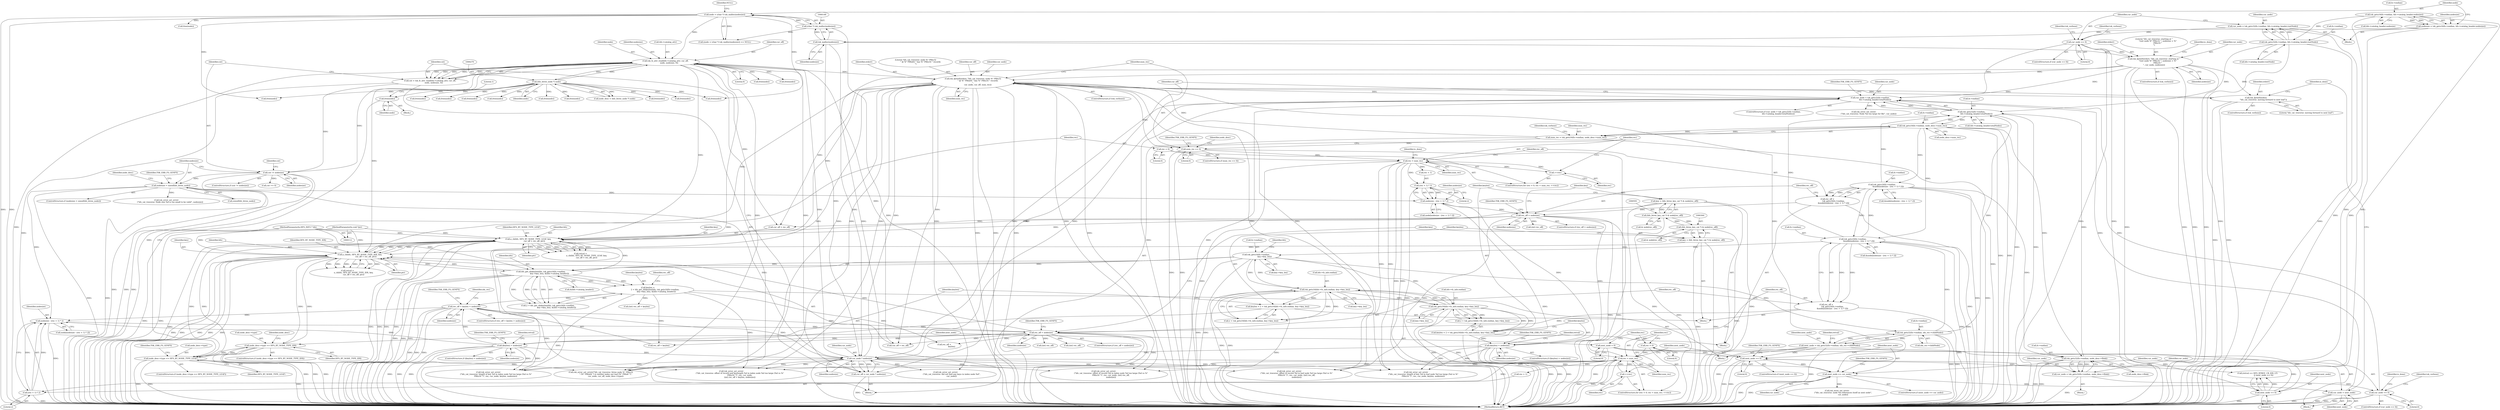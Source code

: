 digraph "1_sleuthkit_bc04aa017c0bd297de8a3b7fc40ffc6ddddbb95d@API" {
"1000622" [label="(Call,free(node))"];
"1000269" [label="(Call,(hfs_btree_node *) node)"];
"1000227" [label="(Call,tsk_fs_attr_read(hfs->catalog_attr, cur_off,\n            node, nodesize, 0))"];
"1000220" [label="(Call,cur_off = cur_node * nodesize)"];
"1000222" [label="(Call,cur_node * nodesize)"];
"1000199" [label="(Call,cur_node > tsk_getu32(fs->endian,\n                hfs->catalog_header.totalNodes))"];
"1000283" [label="(Call,tsk_fprintf(stderr, \"hfs_cat_traverse: node %\" PRIu32\n                \" @ %\" PRIu64 \" has %\" PRIu16 \" records\n\",\n                cur_node, cur_off, num_rec))"];
"1000181" [label="(Call,tsk_fprintf(stderr, \"hfs_cat_traverse: starting at \"\n            \"root node %\" PRIu32 \"; nodesize = %\"\n            PRIu16 \"\n\", cur_node, nodesize))"];
"1000166" [label="(Call,cur_node == 0)"];
"1000154" [label="(Call,cur_node = tsk_getu32(fs->endian, hfs->catalog_header.rootNode))"];
"1000156" [label="(Call,tsk_getu32(fs->endian, hfs->catalog_header.rootNode))"];
"1000134" [label="(Call,tsk_getu16(fs->endian, hfs->catalog_header.nodesize))"];
"1000149" [label="(Call,tsk_malloc(nodesize))"];
"1000132" [label="(Call,nodesize = tsk_getu16(fs->endian, hfs->catalog_header.nodesize))"];
"1000683" [label="(Call,tsk_fprintf(stderr,\n                        \"hfs_cat_traverse: moving forward to next leaf\"))"];
"1000272" [label="(Call,num_rec = tsk_getu16(fs->endian, node_desc->num_rec))"];
"1000274" [label="(Call,tsk_getu16(fs->endian, node_desc->num_rec))"];
"1000201" [label="(Call,tsk_getu32(fs->endian,\n                hfs->catalog_header.totalNodes))"];
"1000555" [label="(Call,tsk_getu16(fs->endian,\n                    &node[nodesize - (rec + 1) * 2]))"];
"1000328" [label="(Call,tsk_getu16(fs->endian,\n                    &node[nodesize - (rec + 1) * 2]))"];
"1000486" [label="(Call,tsk_getu32(fs->endian, idx_rec->childNode))"];
"1000440" [label="(Call,tsk_getu16(fs->endian,\n                            key->key_len))"];
"1000373" [label="(Call,tsk_getu16(hfs->fs_info.endian, key->key_len))"];
"1000600" [label="(Call,tsk_getu16(hfs->fs_info.endian, key->key_len))"];
"1000666" [label="(Call,tsk_getu32(fs->endian, node_desc->flink))"];
"1000527" [label="(Call,cur_node = next_node)"];
"1000514" [label="(Call,next_node == cur_node)"];
"1000500" [label="(Call,next_node == 0)"];
"1000308" [label="(Call,next_node = 0)"];
"1000428" [label="(Call,next_node == 0)"];
"1000484" [label="(Call,next_node = tsk_getu32(fs->endian, idx_rec->childNode))"];
"1000674" [label="(Call,cur_node == 0)"];
"1000664" [label="(Call,cur_node = tsk_getu32(fs->endian, node_desc->flink))"];
"1000253" [label="(Call,nodesize < sizeof(hfs_btree_node))"];
"1000236" [label="(Call,cnt != nodesize)"];
"1000225" [label="(Call,cnt = tsk_fs_attr_read(hfs->catalog_attr, cur_off,\n            node, nodesize, 0))"];
"1000610" [label="(Call,(keylen) > nodesize)"];
"1000596" [label="(Call,keylen = 2 + tsk_getu16(hfs->fs_info.endian, key->key_len))"];
"1000570" [label="(Call,rec_off > nodesize)"];
"1000553" [label="(Call,rec_off =\n                    tsk_getu16(fs->endian,\n                    &node[nodesize - (rec + 1) * 2]))"];
"1000562" [label="(Call,nodesize - (rec + 1) * 2)"];
"1000564" [label="(Call,(rec + 1) * 2)"];
"1000543" [label="(Call,rec < num_rec)"];
"1000546" [label="(Call,++rec)"];
"1000540" [label="(Call,rec = 0)"];
"1000290" [label="(Call,num_rec == 0)"];
"1000452" [label="(Call,rec_off + keylen > nodesize)"];
"1000343" [label="(Call,rec_off > nodesize)"];
"1000326" [label="(Call,rec_off =\n                    tsk_getu16(fs->endian,\n                    &node[nodesize - (rec + 1) * 2]))"];
"1000335" [label="(Call,nodesize - (rec + 1) * 2)"];
"1000383" [label="(Call,(keylen) > nodesize)"];
"1000369" [label="(Call,keylen = 2 + tsk_getu16(hfs->fs_info.endian, key->key_len))"];
"1000337" [label="(Call,(rec + 1) * 2)"];
"1000316" [label="(Call,rec < num_rec)"];
"1000319" [label="(Call,++rec)"];
"1000313" [label="(Call,rec = 0)"];
"1000434" [label="(Call,keylen =\n                        2 + hfs_get_idxkeylen(hfs, tsk_getu16(fs->endian,\n                            key->key_len), &(hfs->catalog_header)))"];
"1000438" [label="(Call,hfs_get_idxkeylen(hfs, tsk_getu16(fs->endian,\n                            key->key_len), &(hfs->catalog_header)))"];
"1000401" [label="(Call,a_cb(hfs, HFS_BT_NODE_TYPE_IDX, key,\n                    cur_off + rec_off, ptr))"];
"1000628" [label="(Call,a_cb(hfs, HFS_BT_NODE_TYPE_LEAF, key,\n                    cur_off + rec_off, ptr))"];
"1000113" [label="(MethodParameterIn,HFS_INFO * hfs)"];
"1000532" [label="(Call,node_desc->type == HFS_BT_NODE_TYPE_LEAF)"];
"1000301" [label="(Call,node_desc->type == HFS_BT_NODE_TYPE_IDX)"];
"1000588" [label="(Call,key = (hfs_btree_key_cat *) & node[rec_off])"];
"1000590" [label="(Call,(hfs_btree_key_cat *) & node[rec_off])"];
"1000363" [label="(Call,(hfs_btree_key_cat *) & node[rec_off])"];
"1000115" [label="(MethodParameterIn,void *ptr)"];
"1000361" [label="(Call,key = (hfs_btree_key_cat *) & node[rec_off])"];
"1000145" [label="(Call,node = (char *) tsk_malloc(nodesize))"];
"1000147" [label="(Call,(char *) tsk_malloc(nodesize))"];
"1000611" [label="(Identifier,keylen)"];
"1000281" [label="(ControlStructure,if (tsk_verbose))"];
"1000321" [label="(Block,)"];
"1000222" [label="(Call,cur_node * nodesize)"];
"1000622" [label="(Call,free(node))"];
"1000273" [label="(Identifier,num_rec)"];
"1000312" [label="(ControlStructure,for (rec = 0; rec < num_rec; ++rec))"];
"1000116" [label="(Block,)"];
"1000300" [label="(ControlStructure,if (node_desc->type == HFS_BT_NODE_TYPE_IDX))"];
"1000303" [label="(Identifier,node_desc)"];
"1000572" [label="(Identifier,nodesize)"];
"1000373" [label="(Call,tsk_getu16(hfs->fs_info.endian, key->key_len))"];
"1000183" [label="(Literal,\"hfs_cat_traverse: starting at \"\n            \"root node %\" PRIu32 \"; nodesize = %\"\n            PRIu16 \"\n\")"];
"1000486" [label="(Call,tsk_getu32(fs->endian, idx_rec->childNode))"];
"1000544" [label="(Identifier,rec)"];
"1000371" [label="(Call,2 + tsk_getu16(hfs->fs_info.endian, key->key_len))"];
"1000439" [label="(Identifier,hfs)"];
"1000205" [label="(Call,hfs->catalog_header.totalNodes)"];
"1000454" [label="(Identifier,rec_off)"];
"1000532" [label="(Call,node_desc->type == HFS_BT_NODE_TYPE_LEAF)"];
"1000199" [label="(Call,cur_node > tsk_getu32(fs->endian,\n                hfs->catalog_header.totalNodes))"];
"1000291" [label="(Identifier,num_rec)"];
"1000310" [label="(Literal,0)"];
"1000613" [label="(Block,)"];
"1000285" [label="(Literal,\"hfs_cat_traverse: node %\" PRIu32\n                \" @ %\" PRIu64 \" has %\" PRIu16 \" records\n\")"];
"1000369" [label="(Call,keylen = 2 + tsk_getu16(hfs->fs_info.endian, key->key_len))"];
"1000670" [label="(Call,node_desc->flink)"];
"1000519" [label="(Identifier,TSK_ERR_FS_GENFS)"];
"1000235" [label="(ControlStructure,if (cnt != nodesize))"];
"1000481" [label="(Call,rec_off +\n                        keylen)"];
"1000564" [label="(Call,(rec + 1) * 2)"];
"1000327" [label="(Identifier,rec_off)"];
"1000302" [label="(Call,node_desc->type)"];
"1000231" [label="(Identifier,cur_off)"];
"1000520" [label="(Call,tsk_error_set_errstr\n                    (\"hfs_cat_traverse: node %d references itself as next node\",\n                    cur_node))"];
"1000701" [label="(Call,free(node))"];
"1000506" [label="(Call,tsk_error_set_errstr\n                    (\"hfs_cat_traverse: did not find any keys in index node %d\",\n                    cur_node))"];
"1000681" [label="(ControlStructure,if (tsk_verbose))"];
"1000542" [label="(Literal,0)"];
"1000133" [label="(Identifier,nodesize)"];
"1000134" [label="(Call,tsk_getu16(fs->endian, hfs->catalog_header.nodesize))"];
"1000166" [label="(Call,cur_node == 0)"];
"1000202" [label="(Call,fs->endian)"];
"1000440" [label="(Call,tsk_getu16(fs->endian,\n                            key->key_len))"];
"1000529" [label="(Identifier,next_node)"];
"1000684" [label="(Identifier,stderr)"];
"1000328" [label="(Call,tsk_getu16(fs->endian,\n                    &node[nodesize - (rec + 1) * 2]))"];
"1000513" [label="(ControlStructure,if (next_node == cur_node))"];
"1000227" [label="(Call,tsk_fs_attr_read(hfs->catalog_attr, cur_off,\n            node, nodesize, 0))"];
"1000287" [label="(Identifier,cur_off)"];
"1000666" [label="(Call,tsk_getu32(fs->endian, node_desc->flink))"];
"1000271" [label="(Identifier,node)"];
"1000290" [label="(Call,num_rec == 0)"];
"1000569" [label="(ControlStructure,if (rec_off > nodesize))"];
"1000516" [label="(Identifier,cur_node)"];
"1000560" [label="(Call,node[nodesize - (rec + 1) * 2])"];
"1000539" [label="(ControlStructure,for (rec = 0; rec < num_rec; ++rec))"];
"1000435" [label="(Identifier,keylen)"];
"1000592" [label="(Call,& node[rec_off])"];
"1000606" [label="(Call,key->key_len)"];
"1000431" [label="(Block,)"];
"1000232" [label="(Identifier,node)"];
"1000565" [label="(Call,rec + 1)"];
"1000514" [label="(Call,next_node == cur_node)"];
"1000697" [label="(Call,free(node))"];
"1000132" [label="(Call,nodesize = tsk_getu16(fs->endian, hfs->catalog_header.nodesize))"];
"1000568" [label="(Literal,2)"];
"1000674" [label="(Call,cur_node == 0)"];
"1000559" [label="(Call,&node[nodesize - (rec + 1) * 2])"];
"1000314" [label="(Identifier,rec)"];
"1000667" [label="(Call,fs->endian)"];
"1000374" [label="(Call,hfs->fs_info.endian)"];
"1000576" [label="(Call,tsk_error_set_errstr\n                        (\"hfs_cat_traverse: offset of record %d in leaf node %d too large (%d vs %\"\n                        PRIu16 \")\", rec, cur_node, (int) rec_off,\n                        nodesize))"];
"1000563" [label="(Identifier,nodesize)"];
"1000500" [label="(Call,next_node == 0)"];
"1000676" [label="(Literal,0)"];
"1000547" [label="(Identifier,rec)"];
"1000309" [label="(Identifier,next_node)"];
"1000180" [label="(Identifier,tsk_verbose)"];
"1000292" [label="(Literal,0)"];
"1000282" [label="(Identifier,tsk_verbose)"];
"1000269" [label="(Call,(hfs_btree_node *) node)"];
"1000263" [label="(Call,free(node))"];
"1000664" [label="(Call,cur_node = tsk_getu32(fs->endian, node_desc->flink))"];
"1000241" [label="(Call,cnt >= 0)"];
"1000597" [label="(Identifier,keylen)"];
"1000534" [label="(Identifier,node_desc)"];
"1000590" [label="(Call,(hfs_btree_key_cat *) & node[rec_off])"];
"1000628" [label="(Call,a_cb(hfs, HFS_BT_NODE_TYPE_LEAF, key,\n                    cur_off + rec_off, ptr))"];
"1000388" [label="(Identifier,TSK_ERR_FS_GENFS)"];
"1000151" [label="(Identifier,NULL)"];
"1000255" [label="(Call,sizeof(hfs_btree_node))"];
"1000335" [label="(Call,nodesize - (rec + 1) * 2)"];
"1000404" [label="(Identifier,key)"];
"1000333" [label="(Call,node[nodesize - (rec + 1) * 2])"];
"1000459" [label="(Identifier,TSK_ERR_FS_GENFS)"];
"1000341" [label="(Literal,2)"];
"1000286" [label="(Identifier,cur_node)"];
"1000200" [label="(Identifier,cur_node)"];
"1000320" [label="(Identifier,rec)"];
"1000382" [label="(ControlStructure,if ((keylen) > nodesize))"];
"1000343" [label="(Call,rec_off > nodesize)"];
"1000318" [label="(Identifier,num_rec)"];
"1000113" [label="(MethodParameterIn,HFS_INFO * hfs)"];
"1000316" [label="(Call,rec < num_rec)"];
"1000348" [label="(Identifier,TSK_ERR_FS_GENFS)"];
"1000289" [label="(ControlStructure,if (num_rec == 0))"];
"1000384" [label="(Identifier,keylen)"];
"1000181" [label="(Call,tsk_fprintf(stderr, \"hfs_cat_traverse: starting at \"\n            \"root node %\" PRIu32 \"; nodesize = %\"\n            PRIu16 \"\n\", cur_node, nodesize))"];
"1000223" [label="(Identifier,cur_node)"];
"1000185" [label="(Identifier,nodesize)"];
"1000465" [label="(Call,(int) rec_off)"];
"1000555" [label="(Call,tsk_getu16(fs->endian,\n                    &node[nodesize - (rec + 1) * 2]))"];
"1000274" [label="(Call,tsk_getu16(fs->endian, node_desc->num_rec))"];
"1000370" [label="(Identifier,keylen)"];
"1000135" [label="(Call,fs->endian)"];
"1000429" [label="(Identifier,next_node)"];
"1000683" [label="(Call,tsk_fprintf(stderr,\n                        \"hfs_cat_traverse: moving forward to next leaf\"))"];
"1000528" [label="(Identifier,cur_node)"];
"1000609" [label="(ControlStructure,if ((keylen) > nodesize))"];
"1000165" [label="(ControlStructure,if (cur_node == 0))"];
"1000308" [label="(Call,next_node = 0)"];
"1000570" [label="(Call,rec_off > nodesize)"];
"1000171" [label="(Identifier,tsk_verbose)"];
"1000395" [label="(Call,free(node))"];
"1000267" [label="(Call,node_desc = (hfs_btree_node *) node)"];
"1000545" [label="(Identifier,num_rec)"];
"1000361" [label="(Call,key = (hfs_btree_key_cat *) & node[rec_off])"];
"1000580" [label="(Call,(int) rec_off)"];
"1000363" [label="(Call,(hfs_btree_key_cat *) & node[rec_off])"];
"1000554" [label="(Identifier,rec_off)"];
"1000562" [label="(Call,nodesize - (rec + 1) * 2)"];
"1000661" [label="(Identifier,is_done)"];
"1000533" [label="(Call,node_desc->type)"];
"1000673" [label="(ControlStructure,if (cur_node == 0))"];
"1000342" [label="(ControlStructure,if (rec_off > nodesize))"];
"1000288" [label="(Identifier,num_rec)"];
"1000453" [label="(Call,rec_off + keylen)"];
"1000631" [label="(Identifier,key)"];
"1000147" [label="(Call,(char *) tsk_malloc(nodesize))"];
"1000548" [label="(Block,)"];
"1000543" [label="(Call,rec < num_rec)"];
"1000317" [label="(Identifier,rec)"];
"1000284" [label="(Identifier,stderr)"];
"1000216" [label="(Call,free(node))"];
"1000149" [label="(Call,tsk_malloc(nodesize))"];
"1000242" [label="(Identifier,cnt)"];
"1000399" [label="(Call,retval =\n                    a_cb(hfs, HFS_BT_NODE_TYPE_IDX, key,\n                    cur_off + rec_off, ptr))"];
"1000401" [label="(Call,a_cb(hfs, HFS_BT_NODE_TYPE_IDX, key,\n                    cur_off + rec_off, ptr))"];
"1000233" [label="(Identifier,nodesize)"];
"1000168" [label="(Literal,0)"];
"1000306" [label="(Block,)"];
"1000515" [label="(Identifier,next_node)"];
"1000430" [label="(Literal,0)"];
"1000238" [label="(Identifier,nodesize)"];
"1000349" [label="(Call,tsk_error_set_errstr\n                        (\"hfs_cat_traverse: offset of record %d in index node %d too large (%d vs %\"\n                        PRIu16 \")\", rec, cur_node, (int) rec_off,\n                        nodesize))"];
"1000452" [label="(Call,rec_off + keylen > nodesize)"];
"1000546" [label="(Call,++rec)"];
"1000402" [label="(Identifier,hfs)"];
"1000571" [label="(Identifier,rec_off)"];
"1000444" [label="(Call,key->key_len)"];
"1000487" [label="(Call,fs->endian)"];
"1000248" [label="(Call,free(node))"];
"1000254" [label="(Identifier,nodesize)"];
"1000301" [label="(Call,node_desc->type == HFS_BT_NODE_TYPE_IDX)"];
"1000499" [label="(ControlStructure,if (next_node == 0))"];
"1000584" [label="(Call,free(node))"];
"1000400" [label="(Identifier,retval)"];
"1000627" [label="(Identifier,retval)"];
"1000495" [label="(Identifier,retval)"];
"1000588" [label="(Call,key = (hfs_btree_key_cat *) & node[rec_off])"];
"1000144" [label="(Call,(node = (char *) tsk_malloc(nodesize)) == NULL)"];
"1000540" [label="(Call,rec = 0)"];
"1000449" [label="(Identifier,hfs)"];
"1000193" [label="(Block,)"];
"1000353" [label="(Call,(int) rec_off)"];
"1000616" [label="(Call,tsk_error_set_errstr\n                        (\"hfs_cat_traverse: length of key %d in leaf node %d too large (%d vs %\"\n                        PRIu16 \")\", rec, cur_node, keylen, nodesize))"];
"1000705" [label="(MethodReturn,RET)"];
"1000138" [label="(Call,hfs->catalog_header.nodesize)"];
"1000272" [label="(Call,num_rec = tsk_getu16(fs->endian, node_desc->num_rec))"];
"1000379" [label="(Call,key->key_len)"];
"1000598" [label="(Call,2 + tsk_getu16(hfs->fs_info.endian, key->key_len))"];
"1000295" [label="(Identifier,TSK_ERR_FS_GENFS)"];
"1000655" [label="(Call,free(node))"];
"1000329" [label="(Call,fs->endian)"];
"1000470" [label="(Call,free(node))"];
"1000226" [label="(Identifier,cnt)"];
"1000632" [label="(Call,cur_off + rec_off)"];
"1000485" [label="(Identifier,next_node)"];
"1000451" [label="(ControlStructure,if (rec_off + keylen > nodesize))"];
"1000447" [label="(Call,&(hfs->catalog_header))"];
"1000115" [label="(MethodParameterIn,void *ptr)"];
"1000556" [label="(Call,fs->endian)"];
"1000408" [label="(Identifier,ptr)"];
"1000484" [label="(Call,next_node = tsk_getu32(fs->endian, idx_rec->childNode))"];
"1000596" [label="(Call,keylen = 2 + tsk_getu16(hfs->fs_info.endian, key->key_len))"];
"1000635" [label="(Identifier,ptr)"];
"1000283" [label="(Call,tsk_fprintf(stderr, \"hfs_cat_traverse: node %\" PRIu32\n                \" @ %\" PRIu64 \" has %\" PRIu16 \" records\n\",\n                cur_node, cur_off, num_rec))"];
"1000236" [label="(Call,cnt != nodesize)"];
"1000278" [label="(Call,node_desc->num_rec)"];
"1000460" [label="(Call,tsk_error_set_errstr\n                            (\"hfs_cat_traverse: offset of record and keylength %d in index node %d too large (%d vs %\"\n                            PRIu16 \")\", rec, cur_node,\n                            (int) rec_off + keylen, nodesize))"];
"1000150" [label="(Identifier,nodesize)"];
"1000612" [label="(Identifier,nodesize)"];
"1000253" [label="(Call,nodesize < sizeof(hfs_btree_node))"];
"1000541" [label="(Identifier,rec)"];
"1000305" [label="(Identifier,HFS_BT_NODE_TYPE_IDX)"];
"1000365" [label="(Call,& node[rec_off])"];
"1000201" [label="(Call,tsk_getu32(fs->endian,\n                hfs->catalog_header.totalNodes))"];
"1000167" [label="(Identifier,cur_node)"];
"1000296" [label="(Call,free(node))"];
"1000145" [label="(Call,node = (char *) tsk_malloc(nodesize))"];
"1000268" [label="(Identifier,node_desc)"];
"1000357" [label="(Call,free(node))"];
"1000220" [label="(Call,cur_off = cur_node * nodesize)"];
"1000475" [label="(Identifier,idx_rec)"];
"1000319" [label="(Call,++rec)"];
"1000690" [label="(Call,tsk_error_set_errstr(\"hfs_cat_traverse: btree node %\" PRIu32\n                \" (%\" PRIu64 \") is neither index nor leaf (%\" PRIu8 \")\",\n                cur_node, cur_off, node_desc->type))"];
"1000464" [label="(Call,(int) rec_off + keylen)"];
"1000630" [label="(Identifier,HFS_BT_NODE_TYPE_LEAF)"];
"1000313" [label="(Call,rec = 0)"];
"1000383" [label="(Call,(keylen) > nodesize)"];
"1000505" [label="(Identifier,TSK_ERR_FS_GENFS)"];
"1000626" [label="(Call,retval =\n                    a_cb(hfs, HFS_BT_NODE_TYPE_LEAF, key,\n                    cur_off + rec_off, ptr))"];
"1000157" [label="(Call,fs->endian)"];
"1000531" [label="(ControlStructure,if (node_desc->type == HFS_BT_NODE_TYPE_LEAF))"];
"1000234" [label="(Literal,0)"];
"1000601" [label="(Call,hfs->fs_info.endian)"];
"1000337" [label="(Call,(rec + 1) * 2)"];
"1000623" [label="(Identifier,node)"];
"1000155" [label="(Identifier,cur_node)"];
"1000326" [label="(Call,rec_off =\n                    tsk_getu16(fs->endian,\n                    &node[nodesize - (rec + 1) * 2]))"];
"1000438" [label="(Call,hfs_get_idxkeylen(hfs, tsk_getu16(fs->endian,\n                            key->key_len), &(hfs->catalog_header)))"];
"1000682" [label="(Identifier,tsk_verbose)"];
"1000441" [label="(Call,fs->endian)"];
"1000501" [label="(Identifier,next_node)"];
"1000385" [label="(Identifier,nodesize)"];
"1000252" [label="(ControlStructure,if (nodesize < sizeof(hfs_btree_node)))"];
"1000575" [label="(Identifier,TSK_ERR_FS_GENFS)"];
"1000212" [label="(Identifier,TSK_ERR_FS_GENFS)"];
"1000187" [label="(Identifier,is_done)"];
"1000490" [label="(Call,idx_rec->childNode)"];
"1000629" [label="(Identifier,hfs)"];
"1000184" [label="(Identifier,cur_node)"];
"1000434" [label="(Call,keylen =\n                        2 + hfs_get_idxkeylen(hfs, tsk_getu16(fs->endian,\n                            key->key_len), &(hfs->catalog_header)))"];
"1000345" [label="(Identifier,nodesize)"];
"1000589" [label="(Identifier,key)"];
"1000221" [label="(Identifier,cur_off)"];
"1000553" [label="(Call,rec_off =\n                    tsk_getu16(fs->endian,\n                    &node[nodesize - (rec + 1) * 2]))"];
"1000344" [label="(Identifier,rec_off)"];
"1000403" [label="(Identifier,HFS_BT_NODE_TYPE_IDX)"];
"1000685" [label="(Literal,\"hfs_cat_traverse: moving forward to next leaf\")"];
"1000456" [label="(Identifier,nodesize)"];
"1000315" [label="(Literal,0)"];
"1000228" [label="(Call,hfs->catalog_attr)"];
"1000675" [label="(Identifier,cur_node)"];
"1000237" [label="(Identifier,cnt)"];
"1000336" [label="(Identifier,nodesize)"];
"1000536" [label="(Identifier,HFS_BT_NODE_TYPE_LEAF)"];
"1000418" [label="(Call,free(node))"];
"1000154" [label="(Call,cur_node = tsk_getu32(fs->endian, hfs->catalog_header.rootNode))"];
"1000225" [label="(Call,cnt = tsk_fs_attr_read(hfs->catalog_attr, cur_off,\n            node, nodesize, 0))"];
"1000663" [label="(Block,)"];
"1000625" [label="(Literal,1)"];
"1000600" [label="(Call,tsk_getu16(hfs->fs_info.endian, key->key_len))"];
"1000615" [label="(Identifier,TSK_ERR_FS_GENFS)"];
"1000679" [label="(Identifier,is_done)"];
"1000502" [label="(Literal,0)"];
"1000405" [label="(Call,cur_off + rec_off)"];
"1000275" [label="(Call,fs->endian)"];
"1000259" [label="(Identifier,TSK_ERR_FS_GENFS)"];
"1000362" [label="(Identifier,key)"];
"1000182" [label="(Identifier,stderr)"];
"1000428" [label="(Call,next_node == 0)"];
"1000689" [label="(Identifier,TSK_ERR_FS_GENFS)"];
"1000610" [label="(Call,(keylen) > nodesize)"];
"1000527" [label="(Call,cur_node = next_node)"];
"1000156" [label="(Call,tsk_getu32(fs->endian, hfs->catalog_header.rootNode))"];
"1000224" [label="(Identifier,nodesize)"];
"1000198" [label="(ControlStructure,if (cur_node > tsk_getu32(fs->endian,\n                hfs->catalog_header.totalNodes)))"];
"1000332" [label="(Call,&node[nodesize - (rec + 1) * 2])"];
"1000191" [label="(Identifier,is_done)"];
"1000179" [label="(ControlStructure,if (tsk_verbose))"];
"1000665" [label="(Identifier,cur_node)"];
"1000436" [label="(Call,2 + hfs_get_idxkeylen(hfs, tsk_getu16(fs->endian,\n                            key->key_len), &(hfs->catalog_header)))"];
"1000424" [label="(Call,(retval == HFS_BTREE_CB_IDX_LT)\n                    || (next_node == 0))"];
"1000160" [label="(Call,hfs->catalog_header.rootNode)"];
"1000338" [label="(Call,rec + 1)"];
"1000146" [label="(Identifier,node)"];
"1000175" [label="(Call,free(node))"];
"1000260" [label="(Call,tsk_error_set_errstr\n            (\"hfs_cat_traverse: Node size %d is too small to be valid\", nodesize))"];
"1000213" [label="(Call,tsk_error_set_errstr\n                (\"hfs_cat_traverse: Node %d too large for file\", cur_node))"];
"1000389" [label="(Call,tsk_error_set_errstr\n                         (\"hfs_cat_traverse: length of key %d in index node %d too large (%d vs %\"\n                        PRIu16 \")\", rec, cur_node, keylen, nodesize))"];
"1000622" -> "1000613"  [label="AST: "];
"1000622" -> "1000623"  [label="CFG: "];
"1000623" -> "1000622"  [label="AST: "];
"1000625" -> "1000622"  [label="CFG: "];
"1000622" -> "1000705"  [label="DDG: "];
"1000269" -> "1000622"  [label="DDG: "];
"1000269" -> "1000267"  [label="AST: "];
"1000269" -> "1000271"  [label="CFG: "];
"1000270" -> "1000269"  [label="AST: "];
"1000271" -> "1000269"  [label="AST: "];
"1000267" -> "1000269"  [label="CFG: "];
"1000269" -> "1000216"  [label="DDG: "];
"1000269" -> "1000227"  [label="DDG: "];
"1000269" -> "1000267"  [label="DDG: "];
"1000227" -> "1000269"  [label="DDG: "];
"1000269" -> "1000296"  [label="DDG: "];
"1000269" -> "1000357"  [label="DDG: "];
"1000269" -> "1000395"  [label="DDG: "];
"1000269" -> "1000418"  [label="DDG: "];
"1000269" -> "1000470"  [label="DDG: "];
"1000269" -> "1000584"  [label="DDG: "];
"1000269" -> "1000655"  [label="DDG: "];
"1000269" -> "1000697"  [label="DDG: "];
"1000269" -> "1000701"  [label="DDG: "];
"1000227" -> "1000225"  [label="AST: "];
"1000227" -> "1000234"  [label="CFG: "];
"1000228" -> "1000227"  [label="AST: "];
"1000231" -> "1000227"  [label="AST: "];
"1000232" -> "1000227"  [label="AST: "];
"1000233" -> "1000227"  [label="AST: "];
"1000234" -> "1000227"  [label="AST: "];
"1000225" -> "1000227"  [label="CFG: "];
"1000227" -> "1000705"  [label="DDG: "];
"1000227" -> "1000705"  [label="DDG: "];
"1000227" -> "1000225"  [label="DDG: "];
"1000227" -> "1000225"  [label="DDG: "];
"1000227" -> "1000225"  [label="DDG: "];
"1000227" -> "1000225"  [label="DDG: "];
"1000227" -> "1000225"  [label="DDG: "];
"1000220" -> "1000227"  [label="DDG: "];
"1000145" -> "1000227"  [label="DDG: "];
"1000222" -> "1000227"  [label="DDG: "];
"1000227" -> "1000236"  [label="DDG: "];
"1000227" -> "1000248"  [label="DDG: "];
"1000227" -> "1000263"  [label="DDG: "];
"1000227" -> "1000283"  [label="DDG: "];
"1000227" -> "1000401"  [label="DDG: "];
"1000227" -> "1000405"  [label="DDG: "];
"1000227" -> "1000628"  [label="DDG: "];
"1000227" -> "1000632"  [label="DDG: "];
"1000227" -> "1000690"  [label="DDG: "];
"1000220" -> "1000193"  [label="AST: "];
"1000220" -> "1000222"  [label="CFG: "];
"1000221" -> "1000220"  [label="AST: "];
"1000222" -> "1000220"  [label="AST: "];
"1000226" -> "1000220"  [label="CFG: "];
"1000220" -> "1000705"  [label="DDG: "];
"1000222" -> "1000220"  [label="DDG: "];
"1000222" -> "1000220"  [label="DDG: "];
"1000222" -> "1000224"  [label="CFG: "];
"1000223" -> "1000222"  [label="AST: "];
"1000224" -> "1000222"  [label="AST: "];
"1000222" -> "1000705"  [label="DDG: "];
"1000222" -> "1000199"  [label="DDG: "];
"1000199" -> "1000222"  [label="DDG: "];
"1000181" -> "1000222"  [label="DDG: "];
"1000253" -> "1000222"  [label="DDG: "];
"1000149" -> "1000222"  [label="DDG: "];
"1000610" -> "1000222"  [label="DDG: "];
"1000452" -> "1000222"  [label="DDG: "];
"1000383" -> "1000222"  [label="DDG: "];
"1000222" -> "1000283"  [label="DDG: "];
"1000222" -> "1000349"  [label="DDG: "];
"1000222" -> "1000389"  [label="DDG: "];
"1000222" -> "1000460"  [label="DDG: "];
"1000222" -> "1000506"  [label="DDG: "];
"1000222" -> "1000514"  [label="DDG: "];
"1000222" -> "1000576"  [label="DDG: "];
"1000222" -> "1000616"  [label="DDG: "];
"1000222" -> "1000690"  [label="DDG: "];
"1000199" -> "1000198"  [label="AST: "];
"1000199" -> "1000201"  [label="CFG: "];
"1000200" -> "1000199"  [label="AST: "];
"1000201" -> "1000199"  [label="AST: "];
"1000212" -> "1000199"  [label="CFG: "];
"1000221" -> "1000199"  [label="CFG: "];
"1000199" -> "1000705"  [label="DDG: "];
"1000199" -> "1000705"  [label="DDG: "];
"1000283" -> "1000199"  [label="DDG: "];
"1000527" -> "1000199"  [label="DDG: "];
"1000181" -> "1000199"  [label="DDG: "];
"1000166" -> "1000199"  [label="DDG: "];
"1000674" -> "1000199"  [label="DDG: "];
"1000201" -> "1000199"  [label="DDG: "];
"1000201" -> "1000199"  [label="DDG: "];
"1000199" -> "1000213"  [label="DDG: "];
"1000283" -> "1000281"  [label="AST: "];
"1000283" -> "1000288"  [label="CFG: "];
"1000284" -> "1000283"  [label="AST: "];
"1000285" -> "1000283"  [label="AST: "];
"1000286" -> "1000283"  [label="AST: "];
"1000287" -> "1000283"  [label="AST: "];
"1000288" -> "1000283"  [label="AST: "];
"1000291" -> "1000283"  [label="CFG: "];
"1000283" -> "1000705"  [label="DDG: "];
"1000283" -> "1000705"  [label="DDG: "];
"1000283" -> "1000705"  [label="DDG: "];
"1000283" -> "1000705"  [label="DDG: "];
"1000181" -> "1000283"  [label="DDG: "];
"1000683" -> "1000283"  [label="DDG: "];
"1000272" -> "1000283"  [label="DDG: "];
"1000283" -> "1000290"  [label="DDG: "];
"1000283" -> "1000349"  [label="DDG: "];
"1000283" -> "1000389"  [label="DDG: "];
"1000283" -> "1000401"  [label="DDG: "];
"1000283" -> "1000405"  [label="DDG: "];
"1000283" -> "1000460"  [label="DDG: "];
"1000283" -> "1000506"  [label="DDG: "];
"1000283" -> "1000514"  [label="DDG: "];
"1000283" -> "1000576"  [label="DDG: "];
"1000283" -> "1000616"  [label="DDG: "];
"1000283" -> "1000628"  [label="DDG: "];
"1000283" -> "1000632"  [label="DDG: "];
"1000283" -> "1000683"  [label="DDG: "];
"1000283" -> "1000690"  [label="DDG: "];
"1000283" -> "1000690"  [label="DDG: "];
"1000181" -> "1000179"  [label="AST: "];
"1000181" -> "1000185"  [label="CFG: "];
"1000182" -> "1000181"  [label="AST: "];
"1000183" -> "1000181"  [label="AST: "];
"1000184" -> "1000181"  [label="AST: "];
"1000185" -> "1000181"  [label="AST: "];
"1000187" -> "1000181"  [label="CFG: "];
"1000181" -> "1000705"  [label="DDG: "];
"1000181" -> "1000705"  [label="DDG: "];
"1000181" -> "1000705"  [label="DDG: "];
"1000181" -> "1000705"  [label="DDG: "];
"1000166" -> "1000181"  [label="DDG: "];
"1000149" -> "1000181"  [label="DDG: "];
"1000181" -> "1000683"  [label="DDG: "];
"1000166" -> "1000165"  [label="AST: "];
"1000166" -> "1000168"  [label="CFG: "];
"1000167" -> "1000166"  [label="AST: "];
"1000168" -> "1000166"  [label="AST: "];
"1000171" -> "1000166"  [label="CFG: "];
"1000180" -> "1000166"  [label="CFG: "];
"1000166" -> "1000705"  [label="DDG: "];
"1000166" -> "1000705"  [label="DDG: "];
"1000154" -> "1000166"  [label="DDG: "];
"1000154" -> "1000116"  [label="AST: "];
"1000154" -> "1000156"  [label="CFG: "];
"1000155" -> "1000154"  [label="AST: "];
"1000156" -> "1000154"  [label="AST: "];
"1000167" -> "1000154"  [label="CFG: "];
"1000154" -> "1000705"  [label="DDG: "];
"1000156" -> "1000154"  [label="DDG: "];
"1000156" -> "1000154"  [label="DDG: "];
"1000156" -> "1000160"  [label="CFG: "];
"1000157" -> "1000156"  [label="AST: "];
"1000160" -> "1000156"  [label="AST: "];
"1000156" -> "1000705"  [label="DDG: "];
"1000156" -> "1000705"  [label="DDG: "];
"1000134" -> "1000156"  [label="DDG: "];
"1000156" -> "1000201"  [label="DDG: "];
"1000134" -> "1000132"  [label="AST: "];
"1000134" -> "1000138"  [label="CFG: "];
"1000135" -> "1000134"  [label="AST: "];
"1000138" -> "1000134"  [label="AST: "];
"1000132" -> "1000134"  [label="CFG: "];
"1000134" -> "1000705"  [label="DDG: "];
"1000134" -> "1000705"  [label="DDG: "];
"1000134" -> "1000132"  [label="DDG: "];
"1000134" -> "1000132"  [label="DDG: "];
"1000149" -> "1000147"  [label="AST: "];
"1000149" -> "1000150"  [label="CFG: "];
"1000150" -> "1000149"  [label="AST: "];
"1000147" -> "1000149"  [label="CFG: "];
"1000149" -> "1000705"  [label="DDG: "];
"1000149" -> "1000147"  [label="DDG: "];
"1000132" -> "1000149"  [label="DDG: "];
"1000132" -> "1000116"  [label="AST: "];
"1000133" -> "1000132"  [label="AST: "];
"1000146" -> "1000132"  [label="CFG: "];
"1000132" -> "1000705"  [label="DDG: "];
"1000683" -> "1000681"  [label="AST: "];
"1000683" -> "1000685"  [label="CFG: "];
"1000684" -> "1000683"  [label="AST: "];
"1000685" -> "1000683"  [label="AST: "];
"1000191" -> "1000683"  [label="CFG: "];
"1000683" -> "1000705"  [label="DDG: "];
"1000683" -> "1000705"  [label="DDG: "];
"1000272" -> "1000193"  [label="AST: "];
"1000272" -> "1000274"  [label="CFG: "];
"1000273" -> "1000272"  [label="AST: "];
"1000274" -> "1000272"  [label="AST: "];
"1000282" -> "1000272"  [label="CFG: "];
"1000272" -> "1000705"  [label="DDG: "];
"1000274" -> "1000272"  [label="DDG: "];
"1000274" -> "1000272"  [label="DDG: "];
"1000272" -> "1000290"  [label="DDG: "];
"1000274" -> "1000278"  [label="CFG: "];
"1000275" -> "1000274"  [label="AST: "];
"1000278" -> "1000274"  [label="AST: "];
"1000274" -> "1000705"  [label="DDG: "];
"1000274" -> "1000705"  [label="DDG: "];
"1000274" -> "1000201"  [label="DDG: "];
"1000201" -> "1000274"  [label="DDG: "];
"1000274" -> "1000328"  [label="DDG: "];
"1000274" -> "1000555"  [label="DDG: "];
"1000274" -> "1000666"  [label="DDG: "];
"1000201" -> "1000205"  [label="CFG: "];
"1000202" -> "1000201"  [label="AST: "];
"1000205" -> "1000201"  [label="AST: "];
"1000201" -> "1000705"  [label="DDG: "];
"1000201" -> "1000705"  [label="DDG: "];
"1000555" -> "1000201"  [label="DDG: "];
"1000328" -> "1000201"  [label="DDG: "];
"1000486" -> "1000201"  [label="DDG: "];
"1000666" -> "1000201"  [label="DDG: "];
"1000555" -> "1000553"  [label="AST: "];
"1000555" -> "1000559"  [label="CFG: "];
"1000556" -> "1000555"  [label="AST: "];
"1000559" -> "1000555"  [label="AST: "];
"1000553" -> "1000555"  [label="CFG: "];
"1000555" -> "1000705"  [label="DDG: "];
"1000555" -> "1000705"  [label="DDG: "];
"1000555" -> "1000328"  [label="DDG: "];
"1000555" -> "1000553"  [label="DDG: "];
"1000555" -> "1000553"  [label="DDG: "];
"1000328" -> "1000555"  [label="DDG: "];
"1000555" -> "1000666"  [label="DDG: "];
"1000328" -> "1000326"  [label="AST: "];
"1000328" -> "1000332"  [label="CFG: "];
"1000329" -> "1000328"  [label="AST: "];
"1000332" -> "1000328"  [label="AST: "];
"1000326" -> "1000328"  [label="CFG: "];
"1000328" -> "1000705"  [label="DDG: "];
"1000328" -> "1000705"  [label="DDG: "];
"1000328" -> "1000326"  [label="DDG: "];
"1000328" -> "1000326"  [label="DDG: "];
"1000486" -> "1000328"  [label="DDG: "];
"1000328" -> "1000440"  [label="DDG: "];
"1000486" -> "1000484"  [label="AST: "];
"1000486" -> "1000490"  [label="CFG: "];
"1000487" -> "1000486"  [label="AST: "];
"1000490" -> "1000486"  [label="AST: "];
"1000484" -> "1000486"  [label="CFG: "];
"1000486" -> "1000705"  [label="DDG: "];
"1000486" -> "1000705"  [label="DDG: "];
"1000486" -> "1000484"  [label="DDG: "];
"1000486" -> "1000484"  [label="DDG: "];
"1000440" -> "1000486"  [label="DDG: "];
"1000440" -> "1000438"  [label="AST: "];
"1000440" -> "1000444"  [label="CFG: "];
"1000441" -> "1000440"  [label="AST: "];
"1000444" -> "1000440"  [label="AST: "];
"1000449" -> "1000440"  [label="CFG: "];
"1000440" -> "1000705"  [label="DDG: "];
"1000440" -> "1000705"  [label="DDG: "];
"1000440" -> "1000373"  [label="DDG: "];
"1000440" -> "1000438"  [label="DDG: "];
"1000440" -> "1000438"  [label="DDG: "];
"1000373" -> "1000440"  [label="DDG: "];
"1000440" -> "1000600"  [label="DDG: "];
"1000373" -> "1000371"  [label="AST: "];
"1000373" -> "1000379"  [label="CFG: "];
"1000374" -> "1000373"  [label="AST: "];
"1000379" -> "1000373"  [label="AST: "];
"1000371" -> "1000373"  [label="CFG: "];
"1000373" -> "1000705"  [label="DDG: "];
"1000373" -> "1000705"  [label="DDG: "];
"1000373" -> "1000369"  [label="DDG: "];
"1000373" -> "1000369"  [label="DDG: "];
"1000373" -> "1000371"  [label="DDG: "];
"1000373" -> "1000371"  [label="DDG: "];
"1000600" -> "1000373"  [label="DDG: "];
"1000600" -> "1000373"  [label="DDG: "];
"1000373" -> "1000600"  [label="DDG: "];
"1000373" -> "1000600"  [label="DDG: "];
"1000600" -> "1000598"  [label="AST: "];
"1000600" -> "1000606"  [label="CFG: "];
"1000601" -> "1000600"  [label="AST: "];
"1000606" -> "1000600"  [label="AST: "];
"1000598" -> "1000600"  [label="CFG: "];
"1000600" -> "1000705"  [label="DDG: "];
"1000600" -> "1000705"  [label="DDG: "];
"1000600" -> "1000596"  [label="DDG: "];
"1000600" -> "1000596"  [label="DDG: "];
"1000600" -> "1000598"  [label="DDG: "];
"1000600" -> "1000598"  [label="DDG: "];
"1000666" -> "1000664"  [label="AST: "];
"1000666" -> "1000670"  [label="CFG: "];
"1000667" -> "1000666"  [label="AST: "];
"1000670" -> "1000666"  [label="AST: "];
"1000664" -> "1000666"  [label="CFG: "];
"1000666" -> "1000705"  [label="DDG: "];
"1000666" -> "1000705"  [label="DDG: "];
"1000666" -> "1000664"  [label="DDG: "];
"1000666" -> "1000664"  [label="DDG: "];
"1000527" -> "1000306"  [label="AST: "];
"1000527" -> "1000529"  [label="CFG: "];
"1000528" -> "1000527"  [label="AST: "];
"1000529" -> "1000527"  [label="AST: "];
"1000191" -> "1000527"  [label="CFG: "];
"1000527" -> "1000705"  [label="DDG: "];
"1000527" -> "1000705"  [label="DDG: "];
"1000514" -> "1000527"  [label="DDG: "];
"1000514" -> "1000513"  [label="AST: "];
"1000514" -> "1000516"  [label="CFG: "];
"1000515" -> "1000514"  [label="AST: "];
"1000516" -> "1000514"  [label="AST: "];
"1000519" -> "1000514"  [label="CFG: "];
"1000528" -> "1000514"  [label="CFG: "];
"1000514" -> "1000705"  [label="DDG: "];
"1000514" -> "1000705"  [label="DDG: "];
"1000500" -> "1000514"  [label="DDG: "];
"1000514" -> "1000520"  [label="DDG: "];
"1000500" -> "1000499"  [label="AST: "];
"1000500" -> "1000502"  [label="CFG: "];
"1000501" -> "1000500"  [label="AST: "];
"1000502" -> "1000500"  [label="AST: "];
"1000505" -> "1000500"  [label="CFG: "];
"1000515" -> "1000500"  [label="CFG: "];
"1000500" -> "1000705"  [label="DDG: "];
"1000500" -> "1000705"  [label="DDG: "];
"1000500" -> "1000424"  [label="DDG: "];
"1000308" -> "1000500"  [label="DDG: "];
"1000428" -> "1000500"  [label="DDG: "];
"1000484" -> "1000500"  [label="DDG: "];
"1000308" -> "1000306"  [label="AST: "];
"1000308" -> "1000310"  [label="CFG: "];
"1000309" -> "1000308"  [label="AST: "];
"1000310" -> "1000308"  [label="AST: "];
"1000314" -> "1000308"  [label="CFG: "];
"1000308" -> "1000705"  [label="DDG: "];
"1000308" -> "1000428"  [label="DDG: "];
"1000428" -> "1000424"  [label="AST: "];
"1000428" -> "1000430"  [label="CFG: "];
"1000429" -> "1000428"  [label="AST: "];
"1000430" -> "1000428"  [label="AST: "];
"1000424" -> "1000428"  [label="CFG: "];
"1000428" -> "1000705"  [label="DDG: "];
"1000428" -> "1000424"  [label="DDG: "];
"1000428" -> "1000424"  [label="DDG: "];
"1000484" -> "1000428"  [label="DDG: "];
"1000484" -> "1000431"  [label="AST: "];
"1000485" -> "1000484"  [label="AST: "];
"1000495" -> "1000484"  [label="CFG: "];
"1000484" -> "1000705"  [label="DDG: "];
"1000484" -> "1000705"  [label="DDG: "];
"1000674" -> "1000673"  [label="AST: "];
"1000674" -> "1000676"  [label="CFG: "];
"1000675" -> "1000674"  [label="AST: "];
"1000676" -> "1000674"  [label="AST: "];
"1000679" -> "1000674"  [label="CFG: "];
"1000682" -> "1000674"  [label="CFG: "];
"1000674" -> "1000705"  [label="DDG: "];
"1000674" -> "1000705"  [label="DDG: "];
"1000664" -> "1000674"  [label="DDG: "];
"1000664" -> "1000663"  [label="AST: "];
"1000665" -> "1000664"  [label="AST: "];
"1000675" -> "1000664"  [label="CFG: "];
"1000664" -> "1000705"  [label="DDG: "];
"1000253" -> "1000252"  [label="AST: "];
"1000253" -> "1000255"  [label="CFG: "];
"1000254" -> "1000253"  [label="AST: "];
"1000255" -> "1000253"  [label="AST: "];
"1000259" -> "1000253"  [label="CFG: "];
"1000268" -> "1000253"  [label="CFG: "];
"1000253" -> "1000705"  [label="DDG: "];
"1000253" -> "1000705"  [label="DDG: "];
"1000236" -> "1000253"  [label="DDG: "];
"1000253" -> "1000260"  [label="DDG: "];
"1000253" -> "1000335"  [label="DDG: "];
"1000253" -> "1000562"  [label="DDG: "];
"1000236" -> "1000235"  [label="AST: "];
"1000236" -> "1000238"  [label="CFG: "];
"1000237" -> "1000236"  [label="AST: "];
"1000238" -> "1000236"  [label="AST: "];
"1000242" -> "1000236"  [label="CFG: "];
"1000254" -> "1000236"  [label="CFG: "];
"1000236" -> "1000705"  [label="DDG: "];
"1000236" -> "1000705"  [label="DDG: "];
"1000236" -> "1000705"  [label="DDG: "];
"1000225" -> "1000236"  [label="DDG: "];
"1000236" -> "1000241"  [label="DDG: "];
"1000225" -> "1000193"  [label="AST: "];
"1000226" -> "1000225"  [label="AST: "];
"1000237" -> "1000225"  [label="CFG: "];
"1000225" -> "1000705"  [label="DDG: "];
"1000610" -> "1000609"  [label="AST: "];
"1000610" -> "1000612"  [label="CFG: "];
"1000611" -> "1000610"  [label="AST: "];
"1000612" -> "1000610"  [label="AST: "];
"1000615" -> "1000610"  [label="CFG: "];
"1000627" -> "1000610"  [label="CFG: "];
"1000610" -> "1000705"  [label="DDG: "];
"1000610" -> "1000705"  [label="DDG: "];
"1000610" -> "1000705"  [label="DDG: "];
"1000610" -> "1000562"  [label="DDG: "];
"1000596" -> "1000610"  [label="DDG: "];
"1000570" -> "1000610"  [label="DDG: "];
"1000610" -> "1000616"  [label="DDG: "];
"1000610" -> "1000616"  [label="DDG: "];
"1000596" -> "1000548"  [label="AST: "];
"1000596" -> "1000598"  [label="CFG: "];
"1000597" -> "1000596"  [label="AST: "];
"1000598" -> "1000596"  [label="AST: "];
"1000611" -> "1000596"  [label="CFG: "];
"1000596" -> "1000705"  [label="DDG: "];
"1000570" -> "1000569"  [label="AST: "];
"1000570" -> "1000572"  [label="CFG: "];
"1000571" -> "1000570"  [label="AST: "];
"1000572" -> "1000570"  [label="AST: "];
"1000575" -> "1000570"  [label="CFG: "];
"1000589" -> "1000570"  [label="CFG: "];
"1000570" -> "1000705"  [label="DDG: "];
"1000570" -> "1000705"  [label="DDG: "];
"1000553" -> "1000570"  [label="DDG: "];
"1000562" -> "1000570"  [label="DDG: "];
"1000570" -> "1000580"  [label="DDG: "];
"1000570" -> "1000576"  [label="DDG: "];
"1000570" -> "1000628"  [label="DDG: "];
"1000570" -> "1000632"  [label="DDG: "];
"1000553" -> "1000548"  [label="AST: "];
"1000554" -> "1000553"  [label="AST: "];
"1000571" -> "1000553"  [label="CFG: "];
"1000553" -> "1000705"  [label="DDG: "];
"1000562" -> "1000560"  [label="AST: "];
"1000562" -> "1000564"  [label="CFG: "];
"1000563" -> "1000562"  [label="AST: "];
"1000564" -> "1000562"  [label="AST: "];
"1000560" -> "1000562"  [label="CFG: "];
"1000562" -> "1000705"  [label="DDG: "];
"1000564" -> "1000562"  [label="DDG: "];
"1000564" -> "1000562"  [label="DDG: "];
"1000564" -> "1000568"  [label="CFG: "];
"1000565" -> "1000564"  [label="AST: "];
"1000568" -> "1000564"  [label="AST: "];
"1000564" -> "1000705"  [label="DDG: "];
"1000543" -> "1000564"  [label="DDG: "];
"1000543" -> "1000539"  [label="AST: "];
"1000543" -> "1000545"  [label="CFG: "];
"1000544" -> "1000543"  [label="AST: "];
"1000545" -> "1000543"  [label="AST: "];
"1000554" -> "1000543"  [label="CFG: "];
"1000661" -> "1000543"  [label="CFG: "];
"1000543" -> "1000705"  [label="DDG: "];
"1000543" -> "1000705"  [label="DDG: "];
"1000543" -> "1000705"  [label="DDG: "];
"1000546" -> "1000543"  [label="DDG: "];
"1000540" -> "1000543"  [label="DDG: "];
"1000290" -> "1000543"  [label="DDG: "];
"1000543" -> "1000546"  [label="DDG: "];
"1000543" -> "1000565"  [label="DDG: "];
"1000543" -> "1000576"  [label="DDG: "];
"1000543" -> "1000616"  [label="DDG: "];
"1000546" -> "1000539"  [label="AST: "];
"1000546" -> "1000547"  [label="CFG: "];
"1000547" -> "1000546"  [label="AST: "];
"1000544" -> "1000546"  [label="CFG: "];
"1000540" -> "1000539"  [label="AST: "];
"1000540" -> "1000542"  [label="CFG: "];
"1000541" -> "1000540"  [label="AST: "];
"1000542" -> "1000540"  [label="AST: "];
"1000544" -> "1000540"  [label="CFG: "];
"1000290" -> "1000289"  [label="AST: "];
"1000290" -> "1000292"  [label="CFG: "];
"1000291" -> "1000290"  [label="AST: "];
"1000292" -> "1000290"  [label="AST: "];
"1000295" -> "1000290"  [label="CFG: "];
"1000303" -> "1000290"  [label="CFG: "];
"1000290" -> "1000705"  [label="DDG: "];
"1000290" -> "1000705"  [label="DDG: "];
"1000290" -> "1000316"  [label="DDG: "];
"1000452" -> "1000451"  [label="AST: "];
"1000452" -> "1000456"  [label="CFG: "];
"1000453" -> "1000452"  [label="AST: "];
"1000456" -> "1000452"  [label="AST: "];
"1000459" -> "1000452"  [label="CFG: "];
"1000475" -> "1000452"  [label="CFG: "];
"1000452" -> "1000705"  [label="DDG: "];
"1000452" -> "1000705"  [label="DDG: "];
"1000452" -> "1000705"  [label="DDG: "];
"1000452" -> "1000335"  [label="DDG: "];
"1000343" -> "1000452"  [label="DDG: "];
"1000434" -> "1000452"  [label="DDG: "];
"1000383" -> "1000452"  [label="DDG: "];
"1000452" -> "1000460"  [label="DDG: "];
"1000343" -> "1000342"  [label="AST: "];
"1000343" -> "1000345"  [label="CFG: "];
"1000344" -> "1000343"  [label="AST: "];
"1000345" -> "1000343"  [label="AST: "];
"1000348" -> "1000343"  [label="CFG: "];
"1000362" -> "1000343"  [label="CFG: "];
"1000343" -> "1000705"  [label="DDG: "];
"1000343" -> "1000705"  [label="DDG: "];
"1000326" -> "1000343"  [label="DDG: "];
"1000335" -> "1000343"  [label="DDG: "];
"1000343" -> "1000353"  [label="DDG: "];
"1000343" -> "1000349"  [label="DDG: "];
"1000343" -> "1000383"  [label="DDG: "];
"1000343" -> "1000401"  [label="DDG: "];
"1000343" -> "1000405"  [label="DDG: "];
"1000343" -> "1000453"  [label="DDG: "];
"1000343" -> "1000465"  [label="DDG: "];
"1000343" -> "1000481"  [label="DDG: "];
"1000326" -> "1000321"  [label="AST: "];
"1000327" -> "1000326"  [label="AST: "];
"1000344" -> "1000326"  [label="CFG: "];
"1000326" -> "1000705"  [label="DDG: "];
"1000335" -> "1000333"  [label="AST: "];
"1000335" -> "1000337"  [label="CFG: "];
"1000336" -> "1000335"  [label="AST: "];
"1000337" -> "1000335"  [label="AST: "];
"1000333" -> "1000335"  [label="CFG: "];
"1000335" -> "1000705"  [label="DDG: "];
"1000383" -> "1000335"  [label="DDG: "];
"1000337" -> "1000335"  [label="DDG: "];
"1000337" -> "1000335"  [label="DDG: "];
"1000383" -> "1000382"  [label="AST: "];
"1000383" -> "1000385"  [label="CFG: "];
"1000384" -> "1000383"  [label="AST: "];
"1000385" -> "1000383"  [label="AST: "];
"1000388" -> "1000383"  [label="CFG: "];
"1000400" -> "1000383"  [label="CFG: "];
"1000383" -> "1000705"  [label="DDG: "];
"1000383" -> "1000705"  [label="DDG: "];
"1000383" -> "1000705"  [label="DDG: "];
"1000369" -> "1000383"  [label="DDG: "];
"1000383" -> "1000389"  [label="DDG: "];
"1000383" -> "1000389"  [label="DDG: "];
"1000369" -> "1000321"  [label="AST: "];
"1000369" -> "1000371"  [label="CFG: "];
"1000370" -> "1000369"  [label="AST: "];
"1000371" -> "1000369"  [label="AST: "];
"1000384" -> "1000369"  [label="CFG: "];
"1000369" -> "1000705"  [label="DDG: "];
"1000337" -> "1000341"  [label="CFG: "];
"1000338" -> "1000337"  [label="AST: "];
"1000341" -> "1000337"  [label="AST: "];
"1000337" -> "1000705"  [label="DDG: "];
"1000316" -> "1000337"  [label="DDG: "];
"1000316" -> "1000312"  [label="AST: "];
"1000316" -> "1000318"  [label="CFG: "];
"1000317" -> "1000316"  [label="AST: "];
"1000318" -> "1000316"  [label="AST: "];
"1000327" -> "1000316"  [label="CFG: "];
"1000501" -> "1000316"  [label="CFG: "];
"1000316" -> "1000705"  [label="DDG: "];
"1000316" -> "1000705"  [label="DDG: "];
"1000316" -> "1000705"  [label="DDG: "];
"1000319" -> "1000316"  [label="DDG: "];
"1000313" -> "1000316"  [label="DDG: "];
"1000316" -> "1000319"  [label="DDG: "];
"1000316" -> "1000338"  [label="DDG: "];
"1000316" -> "1000349"  [label="DDG: "];
"1000316" -> "1000389"  [label="DDG: "];
"1000316" -> "1000460"  [label="DDG: "];
"1000319" -> "1000312"  [label="AST: "];
"1000319" -> "1000320"  [label="CFG: "];
"1000320" -> "1000319"  [label="AST: "];
"1000317" -> "1000319"  [label="CFG: "];
"1000313" -> "1000312"  [label="AST: "];
"1000313" -> "1000315"  [label="CFG: "];
"1000314" -> "1000313"  [label="AST: "];
"1000315" -> "1000313"  [label="AST: "];
"1000317" -> "1000313"  [label="CFG: "];
"1000434" -> "1000431"  [label="AST: "];
"1000434" -> "1000436"  [label="CFG: "];
"1000435" -> "1000434"  [label="AST: "];
"1000436" -> "1000434"  [label="AST: "];
"1000454" -> "1000434"  [label="CFG: "];
"1000434" -> "1000705"  [label="DDG: "];
"1000438" -> "1000434"  [label="DDG: "];
"1000438" -> "1000434"  [label="DDG: "];
"1000438" -> "1000434"  [label="DDG: "];
"1000434" -> "1000453"  [label="DDG: "];
"1000434" -> "1000460"  [label="DDG: "];
"1000434" -> "1000464"  [label="DDG: "];
"1000434" -> "1000481"  [label="DDG: "];
"1000438" -> "1000436"  [label="AST: "];
"1000438" -> "1000447"  [label="CFG: "];
"1000439" -> "1000438"  [label="AST: "];
"1000447" -> "1000438"  [label="AST: "];
"1000436" -> "1000438"  [label="CFG: "];
"1000438" -> "1000705"  [label="DDG: "];
"1000438" -> "1000705"  [label="DDG: "];
"1000438" -> "1000705"  [label="DDG: "];
"1000438" -> "1000401"  [label="DDG: "];
"1000438" -> "1000436"  [label="DDG: "];
"1000438" -> "1000436"  [label="DDG: "];
"1000438" -> "1000436"  [label="DDG: "];
"1000401" -> "1000438"  [label="DDG: "];
"1000113" -> "1000438"  [label="DDG: "];
"1000438" -> "1000628"  [label="DDG: "];
"1000401" -> "1000399"  [label="AST: "];
"1000401" -> "1000408"  [label="CFG: "];
"1000402" -> "1000401"  [label="AST: "];
"1000403" -> "1000401"  [label="AST: "];
"1000404" -> "1000401"  [label="AST: "];
"1000405" -> "1000401"  [label="AST: "];
"1000408" -> "1000401"  [label="AST: "];
"1000399" -> "1000401"  [label="CFG: "];
"1000401" -> "1000705"  [label="DDG: "];
"1000401" -> "1000705"  [label="DDG: "];
"1000401" -> "1000705"  [label="DDG: "];
"1000401" -> "1000705"  [label="DDG: "];
"1000401" -> "1000705"  [label="DDG: "];
"1000401" -> "1000301"  [label="DDG: "];
"1000401" -> "1000399"  [label="DDG: "];
"1000401" -> "1000399"  [label="DDG: "];
"1000401" -> "1000399"  [label="DDG: "];
"1000401" -> "1000399"  [label="DDG: "];
"1000401" -> "1000399"  [label="DDG: "];
"1000628" -> "1000401"  [label="DDG: "];
"1000628" -> "1000401"  [label="DDG: "];
"1000113" -> "1000401"  [label="DDG: "];
"1000301" -> "1000401"  [label="DDG: "];
"1000361" -> "1000401"  [label="DDG: "];
"1000115" -> "1000401"  [label="DDG: "];
"1000401" -> "1000628"  [label="DDG: "];
"1000401" -> "1000628"  [label="DDG: "];
"1000628" -> "1000626"  [label="AST: "];
"1000628" -> "1000635"  [label="CFG: "];
"1000629" -> "1000628"  [label="AST: "];
"1000630" -> "1000628"  [label="AST: "];
"1000631" -> "1000628"  [label="AST: "];
"1000632" -> "1000628"  [label="AST: "];
"1000635" -> "1000628"  [label="AST: "];
"1000626" -> "1000628"  [label="CFG: "];
"1000628" -> "1000705"  [label="DDG: "];
"1000628" -> "1000705"  [label="DDG: "];
"1000628" -> "1000705"  [label="DDG: "];
"1000628" -> "1000705"  [label="DDG: "];
"1000628" -> "1000705"  [label="DDG: "];
"1000628" -> "1000532"  [label="DDG: "];
"1000628" -> "1000626"  [label="DDG: "];
"1000628" -> "1000626"  [label="DDG: "];
"1000628" -> "1000626"  [label="DDG: "];
"1000628" -> "1000626"  [label="DDG: "];
"1000628" -> "1000626"  [label="DDG: "];
"1000113" -> "1000628"  [label="DDG: "];
"1000532" -> "1000628"  [label="DDG: "];
"1000588" -> "1000628"  [label="DDG: "];
"1000115" -> "1000628"  [label="DDG: "];
"1000113" -> "1000112"  [label="AST: "];
"1000113" -> "1000705"  [label="DDG: "];
"1000532" -> "1000531"  [label="AST: "];
"1000532" -> "1000536"  [label="CFG: "];
"1000533" -> "1000532"  [label="AST: "];
"1000536" -> "1000532"  [label="AST: "];
"1000541" -> "1000532"  [label="CFG: "];
"1000689" -> "1000532"  [label="CFG: "];
"1000532" -> "1000705"  [label="DDG: "];
"1000532" -> "1000705"  [label="DDG: "];
"1000532" -> "1000705"  [label="DDG: "];
"1000532" -> "1000301"  [label="DDG: "];
"1000301" -> "1000532"  [label="DDG: "];
"1000532" -> "1000690"  [label="DDG: "];
"1000301" -> "1000300"  [label="AST: "];
"1000301" -> "1000305"  [label="CFG: "];
"1000302" -> "1000301"  [label="AST: "];
"1000305" -> "1000301"  [label="AST: "];
"1000309" -> "1000301"  [label="CFG: "];
"1000534" -> "1000301"  [label="CFG: "];
"1000301" -> "1000705"  [label="DDG: "];
"1000301" -> "1000705"  [label="DDG: "];
"1000301" -> "1000705"  [label="DDG: "];
"1000588" -> "1000548"  [label="AST: "];
"1000588" -> "1000590"  [label="CFG: "];
"1000589" -> "1000588"  [label="AST: "];
"1000590" -> "1000588"  [label="AST: "];
"1000597" -> "1000588"  [label="CFG: "];
"1000588" -> "1000705"  [label="DDG: "];
"1000588" -> "1000705"  [label="DDG: "];
"1000590" -> "1000588"  [label="DDG: "];
"1000590" -> "1000592"  [label="CFG: "];
"1000591" -> "1000590"  [label="AST: "];
"1000592" -> "1000590"  [label="AST: "];
"1000590" -> "1000705"  [label="DDG: "];
"1000590" -> "1000363"  [label="DDG: "];
"1000363" -> "1000590"  [label="DDG: "];
"1000363" -> "1000361"  [label="AST: "];
"1000363" -> "1000365"  [label="CFG: "];
"1000364" -> "1000363"  [label="AST: "];
"1000365" -> "1000363"  [label="AST: "];
"1000361" -> "1000363"  [label="CFG: "];
"1000363" -> "1000705"  [label="DDG: "];
"1000363" -> "1000361"  [label="DDG: "];
"1000115" -> "1000112"  [label="AST: "];
"1000115" -> "1000705"  [label="DDG: "];
"1000361" -> "1000321"  [label="AST: "];
"1000362" -> "1000361"  [label="AST: "];
"1000370" -> "1000361"  [label="CFG: "];
"1000361" -> "1000705"  [label="DDG: "];
"1000361" -> "1000705"  [label="DDG: "];
"1000145" -> "1000144"  [label="AST: "];
"1000145" -> "1000147"  [label="CFG: "];
"1000146" -> "1000145"  [label="AST: "];
"1000147" -> "1000145"  [label="AST: "];
"1000151" -> "1000145"  [label="CFG: "];
"1000145" -> "1000705"  [label="DDG: "];
"1000145" -> "1000705"  [label="DDG: "];
"1000145" -> "1000144"  [label="DDG: "];
"1000147" -> "1000145"  [label="DDG: "];
"1000145" -> "1000175"  [label="DDG: "];
"1000145" -> "1000216"  [label="DDG: "];
"1000145" -> "1000701"  [label="DDG: "];
"1000148" -> "1000147"  [label="AST: "];
"1000147" -> "1000705"  [label="DDG: "];
"1000147" -> "1000144"  [label="DDG: "];
}
